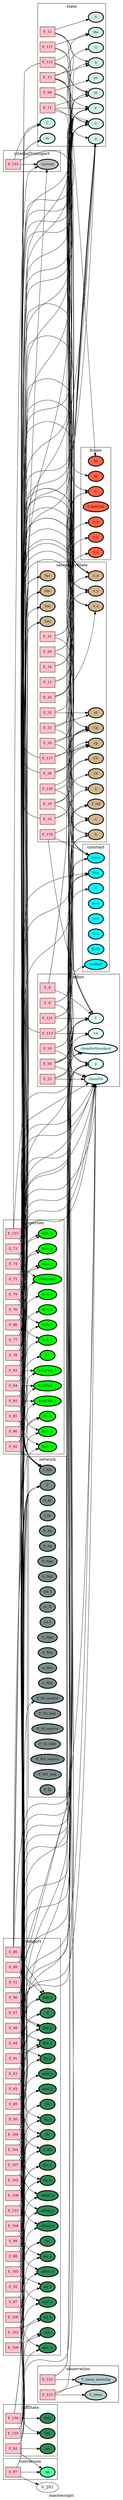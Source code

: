 digraph macroscopic {
label=macroscopic;
rankdir=LR;
E_43 -> V_113  [splines=ortho];
E_43 -> V_150  [splines=ortho];
E_43 -> V_186  [splines=ortho];
E_43 -> V_2  [splines=ortho];
E_44 -> V_113  [splines=ortho];
E_44 -> V_149  [splines=ortho];
E_44 -> V_187  [splines=ortho];
E_44 -> V_2  [splines=ortho];
E_45 -> V_113  [splines=ortho];
E_45 -> V_148  [splines=ortho];
E_45 -> V_188  [splines=ortho];
E_45 -> V_2  [splines=ortho];
E_46 -> V_138  [splines=ortho];
E_46 -> V_150  [splines=ortho];
E_46 -> V_190  [splines=ortho];
E_46 -> V_2  [splines=ortho];
E_89 -> V_114  [splines=ortho];
E_89 -> V_150  [splines=ortho];
E_89 -> V_180  [splines=ortho];
E_89 -> V_2  [splines=ortho];
E_47 -> V_138  [splines=ortho];
E_47 -> V_149  [splines=ortho];
E_47 -> V_191  [splines=ortho];
E_47 -> V_2  [splines=ortho];
E_90 -> V_114  [splines=ortho];
E_90 -> V_150  [splines=ortho];
E_90 -> V_181  [splines=ortho];
E_90 -> V_2  [splines=ortho];
E_48 -> V_138  [splines=ortho];
E_48 -> V_148  [splines=ortho];
E_48 -> V_192  [splines=ortho];
E_48 -> V_2  [splines=ortho];
E_91 -> V_114  [splines=ortho];
E_91 -> V_148  [splines=ortho];
E_91 -> V_182  [splines=ortho];
E_91 -> V_2  [splines=ortho];
E_49 -> V_112  [splines=ortho];
E_49 -> V_2  [splines=ortho];
E_50 -> V_104  [splines=ortho];
E_50 -> V_138  [splines=ortho];
E_50 -> V_157  [splines=ortho];
E_50 -> V_2  [splines=ortho];
E_51 -> V_112  [splines=ortho];
E_51 -> V_150  [splines=ortho];
E_51 -> V_183  [splines=ortho];
E_51 -> V_189  [splines=ortho];
E_51 -> V_2  [splines=ortho];
E_52 -> V_158  [splines=ortho];
E_52 -> V_159  [splines=ortho];
E_87 -> V_160  [splines=ortho];
E_87 -> V_2  [splines=ortho];
E_88 -> V_154  [splines=ortho];
E_88 -> V_2  [splines=ortho];
E_99 -> V_136  [splines=ortho];
E_99 -> V_160  [splines=ortho];
E_99 -> V_2  [splines=ortho];
E_100 -> V_136  [splines=ortho];
E_100 -> V_154  [splines=ortho];
E_100 -> V_2  [splines=ortho];
E_101 -> V_136  [splines=ortho];
E_101 -> V_155  [splines=ortho];
E_101 -> V_2  [splines=ortho];
E_102 -> V_136  [splines=ortho];
E_102 -> V_156  [splines=ortho];
E_102 -> V_2  [splines=ortho];
E_103 -> V_151  [splines=ortho];
E_103 -> V_2  [splines=ortho];
E_104 -> V_152  [splines=ortho];
E_104 -> V_2  [splines=ortho];
E_105 -> V_153  [splines=ortho];
E_105 -> V_2  [splines=ortho];
E_106 -> V_101  [splines=ortho];
E_106 -> V_151  [splines=ortho];
E_107 -> V_155  [splines=ortho];
E_107 -> V_2  [splines=ortho];
E_108 -> V_156  [splines=ortho];
E_108 -> V_2  [splines=ortho];
E_109 -> V_2  [splines=ortho];
E_109 -> V_211  [splines=ortho];
E_133 -> V_143  [splines=ortho];
E_133 -> V_159  [splines=ortho];
subgraph cluster_macroscopic___transport {
label=transport;
rankdir=LR;
V_151 [fillcolor=seagreen, fontsize=12, label=fq_x, penwidth=3, style=filled];
V_152 [fillcolor=seagreen, fontsize=12, label=fq_y, penwidth=3, style=filled];
V_153 [fillcolor=seagreen, fontsize=12, label=fq_z, penwidth=3, style=filled];
V_154 [fillcolor=seagreen, fontsize=12, label=fnd_x, penwidth=3, style=filled];
V_155 [fillcolor=seagreen, fontsize=12, label=fnd_y, penwidth=3, style=filled];
V_156 [fillcolor=seagreen, fontsize=12, label=fnd_z, penwidth=3, style=filled];
V_157 [fillcolor=seagreen, fontsize=12, label=d, penwidth=3, style=filled];
V_158 [fillcolor=seagreen, fontsize=12, label=c_AS, penwidth=3, style=filled];
V_159 [fillcolor=seagreen, fontsize=12, label=fV, penwidth=3, style=filled];
V_160 [fillcolor=seagreen, fontsize=12, label=fnc_x, penwidth=3, style=filled];
V_194 [fillcolor=seagreen, fontsize=12, label=anc_x, penwidth=3, style=filled];
V_195 [fillcolor=seagreen, fontsize=12, label=and_x, penwidth=3, style=filled];
V_204 [fillcolor=seagreen, fontsize=12, label=aHnc_x, penwidth=3, style=filled];
V_205 [fillcolor=seagreen, fontsize=12, label=aHnd_x, penwidth=3, style=filled];
V_206 [fillcolor=seagreen, fontsize=12, label=aHnd_y, penwidth=3, style=filled];
V_207 [fillcolor=seagreen, fontsize=12, label=aHnd_z, penwidth=3, style=filled];
V_208 [fillcolor=seagreen, fontsize=12, label=aq_x, penwidth=3, style=filled];
V_209 [fillcolor=seagreen, fontsize=12, label=aq_y, penwidth=3, style=filled];
V_210 [fillcolor=seagreen, fontsize=12, label=aq_z, penwidth=3, style=filled];
V_211 [fillcolor=seagreen, fontsize=12, label=fw, penwidth=3, style=filled];
V_212 [fillcolor=seagreen, fontsize=12, label=and_y, penwidth=3, style=filled];
V_213 [fillcolor=seagreen, fontsize=12, label=and_z, penwidth=3, style=filled];
V_214 [fillcolor=seagreen, fontsize=12, label=aw, penwidth=3, style=filled];
V_234 [fillcolor=seagreen, fontsize=12, label=fm, penwidth=3, style=filled];
E_43 [fillcolor=pink, fontsize=12, shape=box, style=filled];
E_43 -> V_151  [splines=ortho];
E_44 [fillcolor=pink, fontsize=12, shape=box, style=filled];
E_44 -> V_152  [splines=ortho];
E_45 [fillcolor=pink, fontsize=12, shape=box, style=filled];
E_45 -> V_153  [splines=ortho];
E_46 [fillcolor=pink, fontsize=12, shape=box, style=filled];
E_46 -> V_154  [splines=ortho];
E_89 [fillcolor=pink, fontsize=12, shape=box, style=filled];
E_89 -> V_154  [splines=ortho];
E_47 [fillcolor=pink, fontsize=12, shape=box, style=filled];
E_47 -> V_155  [splines=ortho];
E_90 [fillcolor=pink, fontsize=12, shape=box, style=filled];
E_90 -> V_155  [splines=ortho];
E_48 [fillcolor=pink, fontsize=12, shape=box, style=filled];
E_48 -> V_156  [splines=ortho];
E_91 [fillcolor=pink, fontsize=12, shape=box, style=filled];
E_91 -> V_156  [splines=ortho];
E_49 [fillcolor=pink, fontsize=12, shape=box, style=filled];
E_49 -> V_157  [splines=ortho];
E_50 [fillcolor=pink, fontsize=12, shape=box, style=filled];
E_50 -> V_158  [splines=ortho];
E_51 [fillcolor=pink, fontsize=12, shape=box, style=filled];
E_51 -> V_159  [splines=ortho];
E_52 [fillcolor=pink, fontsize=12, shape=box, style=filled];
E_52 -> V_160  [splines=ortho];
E_87 [fillcolor=pink, fontsize=12, shape=box, style=filled];
E_87 -> V_194  [splines=ortho];
E_88 [fillcolor=pink, fontsize=12, shape=box, style=filled];
E_88 -> V_195  [splines=ortho];
E_99 [fillcolor=pink, fontsize=12, shape=box, style=filled];
E_99 -> V_204  [splines=ortho];
E_100 [fillcolor=pink, fontsize=12, shape=box, style=filled];
E_100 -> V_205  [splines=ortho];
E_101 [fillcolor=pink, fontsize=12, shape=box, style=filled];
E_101 -> V_206  [splines=ortho];
E_102 [fillcolor=pink, fontsize=12, shape=box, style=filled];
E_102 -> V_207  [splines=ortho];
E_103 [fillcolor=pink, fontsize=12, shape=box, style=filled];
E_103 -> V_208  [splines=ortho];
E_104 [fillcolor=pink, fontsize=12, shape=box, style=filled];
E_104 -> V_209  [splines=ortho];
E_105 [fillcolor=pink, fontsize=12, shape=box, style=filled];
E_105 -> V_210  [splines=ortho];
E_106 [fillcolor=pink, fontsize=12, shape=box, style=filled];
E_106 -> V_211  [splines=ortho];
E_107 [fillcolor=pink, fontsize=12, shape=box, style=filled];
E_107 -> V_212  [splines=ortho];
E_108 [fillcolor=pink, fontsize=12, shape=box, style=filled];
E_108 -> V_213  [splines=ortho];
E_109 [fillcolor=pink, fontsize=12, shape=box, style=filled];
E_109 -> V_214  [splines=ortho];
E_133 [fillcolor=pink, fontsize=12, shape=box, style=filled];
E_133 -> V_234  [splines=ortho];
}

subgraph cluster_macroscopic___geometry {
label=geometry;
rankdir=LR;
}

E_73 -> V_108  [splines=ortho];
E_73 -> V_110  [splines=ortho];
E_73 -> V_114  [splines=ortho];
E_73 -> V_118  [splines=ortho];
E_73 -> V_27  [splines=ortho];
E_74 -> V_108  [splines=ortho];
E_74 -> V_110  [splines=ortho];
E_74 -> V_114  [splines=ortho];
E_74 -> V_119  [splines=ortho];
E_74 -> V_27  [splines=ortho];
E_75 -> V_108  [splines=ortho];
E_75 -> V_110  [splines=ortho];
E_75 -> V_114  [splines=ortho];
E_75 -> V_120  [splines=ortho];
E_75 -> V_27  [splines=ortho];
E_76 -> V_108  [splines=ortho];
E_76 -> V_110  [splines=ortho];
E_76 -> V_112  [splines=ortho];
E_76 -> V_114  [splines=ortho];
E_76 -> V_118  [splines=ortho];
E_76 -> V_132  [splines=ortho];
E_76 -> V_27  [splines=ortho];
E_77 -> V_108  [splines=ortho];
E_77 -> V_110  [splines=ortho];
E_77 -> V_112  [splines=ortho];
E_77 -> V_114  [splines=ortho];
E_77 -> V_119  [splines=ortho];
E_77 -> V_132  [splines=ortho];
E_77 -> V_27  [splines=ortho];
E_78 -> V_108  [splines=ortho];
E_78 -> V_110  [splines=ortho];
E_78 -> V_112  [splines=ortho];
E_78 -> V_114  [splines=ortho];
E_78 -> V_120  [splines=ortho];
E_78 -> V_132  [splines=ortho];
E_78 -> V_27  [splines=ortho];
E_79 -> V_110  [splines=ortho];
E_79 -> V_118  [splines=ortho];
E_79 -> V_124  [splines=ortho];
E_79 -> V_27  [splines=ortho];
E_80 -> V_110  [splines=ortho];
E_80 -> V_119  [splines=ortho];
E_80 -> V_124  [splines=ortho];
E_80 -> V_27  [splines=ortho];
E_81 -> V_110  [splines=ortho];
E_81 -> V_120  [splines=ortho];
E_81 -> V_124  [splines=ortho];
E_81 -> V_27  [splines=ortho];
E_82 -> V_143  [splines=ortho];
E_82 -> V_27  [splines=ortho];
E_83 -> V_108  [splines=ortho];
E_83 -> V_111  [splines=ortho];
E_83 -> V_114  [splines=ortho];
E_83 -> V_118  [splines=ortho];
E_83 -> V_27  [splines=ortho];
E_84 -> V_108  [splines=ortho];
E_84 -> V_111  [splines=ortho];
E_84 -> V_114  [splines=ortho];
E_84 -> V_119  [splines=ortho];
E_84 -> V_27  [splines=ortho];
E_85 -> V_108  [splines=ortho];
E_85 -> V_111  [splines=ortho];
E_85 -> V_114  [splines=ortho];
E_85 -> V_120  [splines=ortho];
E_85 -> V_27  [splines=ortho];
E_86 -> V_136  [splines=ortho];
E_86 -> V_27  [splines=ortho];
E_115 -> V_217  [splines=ortho];
E_115 -> V_218  [splines=ortho];
subgraph cluster_macroscopic___properties {
label=properties;
rankdir=LR;
V_180 [fillcolor=green, fontsize=12, label=kdA_x, penwidth=3, style=filled];
V_181 [fillcolor=green, fontsize=12, label=kdA_y, penwidth=3, style=filled];
V_182 [fillcolor=green, fontsize=12, label=kdA_z, penwidth=3, style=filled];
V_183 [fillcolor=green, fontsize=12, label=kcA_x, penwidth=3, style=filled];
V_184 [fillcolor=green, fontsize=12, label=kcA_y, penwidth=3, style=filled];
V_185 [fillcolor=green, fontsize=12, label=kcA_z, penwidth=3, style=filled];
V_186 [fillcolor=green, fontsize=12, label=kqA_x, penwidth=3, style=filled];
V_187 [fillcolor=green, fontsize=12, label=kqA_y, penwidth=3, style=filled];
V_188 [fillcolor=green, fontsize=12, label=kqA_z, penwidth=3, style=filled];
V_189 [fillcolor=green, fontsize=12, label=rhoA, penwidth=3, style=filled];
V_190 [fillcolor=green, fontsize=12, label=kdAFick_x, penwidth=3, style=filled];
V_191 [fillcolor=green, fontsize=12, label=kdAFick_y, penwidth=3, style=filled];
V_192 [fillcolor=green, fontsize=12, label=kdAFick_z, penwidth=3, style=filled];
V_193 [fillcolor=green, fontsize=12, label=hA, penwidth=3, style=filled];
V_219 [fillcolor=green, fontsize=12, label=elResistant, penwidth=3, style=filled];
E_73 [fillcolor=pink, fontsize=12, shape=box, style=filled];
E_73 -> V_180  [splines=ortho];
E_74 [fillcolor=pink, fontsize=12, shape=box, style=filled];
E_74 -> V_181  [splines=ortho];
E_75 [fillcolor=pink, fontsize=12, shape=box, style=filled];
E_75 -> V_182  [splines=ortho];
E_76 [fillcolor=pink, fontsize=12, shape=box, style=filled];
E_76 -> V_183  [splines=ortho];
E_77 [fillcolor=pink, fontsize=12, shape=box, style=filled];
E_77 -> V_184  [splines=ortho];
E_78 [fillcolor=pink, fontsize=12, shape=box, style=filled];
E_78 -> V_185  [splines=ortho];
E_79 [fillcolor=pink, fontsize=12, shape=box, style=filled];
E_79 -> V_186  [splines=ortho];
E_80 [fillcolor=pink, fontsize=12, shape=box, style=filled];
E_80 -> V_187  [splines=ortho];
E_81 [fillcolor=pink, fontsize=12, shape=box, style=filled];
E_81 -> V_188  [splines=ortho];
E_82 [fillcolor=pink, fontsize=12, shape=box, style=filled];
E_82 -> V_189  [splines=ortho];
E_83 [fillcolor=pink, fontsize=12, shape=box, style=filled];
E_83 -> V_190  [splines=ortho];
E_84 [fillcolor=pink, fontsize=12, shape=box, style=filled];
E_84 -> V_191  [splines=ortho];
E_85 [fillcolor=pink, fontsize=12, shape=box, style=filled];
E_85 -> V_192  [splines=ortho];
E_86 [fillcolor=pink, fontsize=12, shape=box, style=filled];
E_86 -> V_193  [splines=ortho];
E_115 [fillcolor=pink, fontsize=12, shape=box, style=filled];
E_115 -> V_219  [splines=ortho];
}

subgraph cluster_macroscopic___network {
label=network;
rankdir=LR;
V_10 [fillcolor=lightcyan4, fontsize=12, label=S_Iq, penwidth=3, style=filled];
V_11 [fillcolor=lightcyan4, fontsize=12, label=I_tu, penwidth=3, style=filled];
V_12 [fillcolor=lightcyan4, fontsize=12, label=S_Ap, penwidth=3, style=filled];
V_13 [fillcolor=lightcyan4, fontsize=12, label=S_Aq, penwidth=3, style=filled];
V_14 [fillcolor=lightcyan4, fontsize=12, label=S_Npu, penwidth=3, style=filled];
V_15 [fillcolor=lightcyan4, fontsize=12, label=S_Nqt, penwidth=3, style=filled];
V_16 [fillcolor=lightcyan4, fontsize=12, label=mv_I, penwidth=3, style=filled];
V_17 [fillcolor=lightcyan4, fontsize=12, label=cz_N, penwidth=3, style=filled];
V_18 [fillcolor=lightcyan4, fontsize=12, label=cz_I, penwidth=3, style=filled];
V_19 [fillcolor=lightcyan4, fontsize=12, label=A_Npq, penwidth=3, style=filled];
V_2 [fillcolor=lightcyan4, fontsize=12, label=F, penwidth=3, style=filled];
V_20 [fillcolor=lightcyan4, fontsize=12, label=A_Ntu, penwidth=3, style=filled];
V_21 [fillcolor=lightcyan4, fontsize=12, label=u_Ntu, penwidth=3, style=filled];
V_22 [fillcolor=lightcyan4, fontsize=12, label=y_Ntu, penwidth=3, style=filled];
V_27 [fillcolor=lightcyan4, fontsize=12, label=I_NA, penwidth=3, style=filled];
V_3 [fillcolor=lightcyan4, fontsize=12, label=F_NI_source, penwidth=3, style=filled];
V_4 [fillcolor=lightcyan4, fontsize=12, label=F_NI_sink, penwidth=3, style=filled];
V_5 [fillcolor=lightcyan4, fontsize=12, label=F_AI_source, penwidth=3, style=filled];
V_6 [fillcolor=lightcyan4, fontsize=12, label=F_AI_sink, penwidth=3, style=filled];
V_7 [fillcolor=lightcyan4, fontsize=12, label=F_NA_source, penwidth=3, style=filled];
V_8 [fillcolor=lightcyan4, fontsize=12, label=F_NA_sink, penwidth=3, style=filled];
V_9 [fillcolor=lightcyan4, fontsize=12, label=S_Ip, penwidth=3, style=filled];
}

subgraph cluster_macroscopic___differenceOperator {
label=differenceOperator;
rankdir=LR;
}

subgraph cluster_macroscopic___frame {
label=frame;
rankdir=LR;
V_1 [fillcolor=tomato, fontsize=12, label=t, penwidth=3, style=filled];
V_105 [fillcolor=tomato, fontsize=12, label=to, penwidth=3, style=filled];
V_106 [fillcolor=tomato, fontsize=12, label=te, penwidth=3, style=filled];
V_107 [fillcolor=tomato, fontsize=12, label=t_interval, penwidth=3, style=filled];
V_23 [fillcolor=tomato, fontsize=12, label=r_x, penwidth=3, style=filled];
V_24 [fillcolor=tomato, fontsize=12, label=r_y, penwidth=3, style=filled];
V_25 [fillcolor=tomato, fontsize=12, label=r_z, penwidth=3, style=filled];
}

E_11 -> V_108  [splines=ortho];
E_11 -> V_110  [splines=ortho];
E_11 -> V_112  [splines=ortho];
E_112 -> V_1  [splines=ortho];
E_112 -> V_105  [splines=ortho];
E_112 -> V_106  [splines=ortho];
E_112 -> V_215  [splines=ortho];
E_112 -> V_216  [splines=ortho];
E_12 -> V_108  [splines=ortho];
E_12 -> V_109  [splines=ortho];
E_12 -> V_113  [splines=ortho];
E_13 -> V_108  [splines=ortho];
E_13 -> V_109  [splines=ortho];
E_13 -> V_110  [splines=ortho];
E_13 -> V_112  [splines=ortho];
E_13 -> V_113  [splines=ortho];
E_98 -> V_101  [splines=ortho];
E_98 -> V_111  [splines=ortho];
E_111 -> V_101  [splines=ortho];
E_111 -> V_115  [splines=ortho];
subgraph cluster_macroscopic___state {
label=state;
rankdir=LR;
V_108 [fillcolor=lightcyan2, fontsize=12, label=U, penwidth=3, style=filled];
V_109 [fillcolor=lightcyan2, fontsize=12, label=S, penwidth=3, style=filled];
V_110 [fillcolor=lightcyan2, fontsize=12, label=V, penwidth=3, style=filled];
V_111 [fillcolor=lightcyan2, fontsize=12, label=n, penwidth=3, style=filled];
V_115 [fillcolor=lightcyan2, fontsize=12, label=H, penwidth=3, style=filled];
V_116 [fillcolor=lightcyan2, fontsize=12, label=A, penwidth=3, style=filled];
V_117 [fillcolor=lightcyan2, fontsize=12, label=G, penwidth=3, style=filled];
V_137 [fillcolor=lightcyan2, fontsize=12, label=m, penwidth=3, style=filled];
V_144 [fillcolor=lightcyan2, fontsize=12, label=C, penwidth=3, style=filled];
V_203 [fillcolor=lightcyan2, fontsize=12, label=no, penwidth=3, style=filled];
V_216 [fillcolor=lightcyan2, fontsize=12, label=Ho, penwidth=3, style=filled];
E_11 [fillcolor=pink, fontsize=12, shape=box, style=filled];
E_11 -> V_115  [splines=ortho];
E_112 [fillcolor=pink, fontsize=12, shape=box, style=filled];
E_112 -> V_115  [splines=ortho];
E_12 [fillcolor=pink, fontsize=12, shape=box, style=filled];
E_12 -> V_116  [splines=ortho];
E_13 [fillcolor=pink, fontsize=12, shape=box, style=filled];
E_13 -> V_117  [splines=ortho];
E_98 [fillcolor=pink, fontsize=12, shape=box, style=filled];
E_98 -> V_203  [splines=ortho];
E_111 [fillcolor=pink, fontsize=12, shape=box, style=filled];
E_111 -> V_216  [splines=ortho];
}

subgraph cluster_macroscopic___constant {
label=constant;
rankdir=LR;
V_101 [fillcolor=cyan, fontsize=12, label=value, penwidth=3, style=filled];
V_102 [fillcolor=cyan, fontsize=12, label=zero, penwidth=3, style=filled];
V_103 [fillcolor=cyan, fontsize=12, label=one, penwidth=3, style=filled];
V_104 [fillcolor=cyan, fontsize=12, label=oneHalf, penwidth=3, style=filled];
V_121 [fillcolor=cyan, fontsize=12, label=Avo, penwidth=3, style=filled];
V_122 [fillcolor=cyan, fontsize=12, label=Boltz, penwidth=3, style=filled];
V_123 [fillcolor=cyan, fontsize=12, label=R, penwidth=3, style=filled];
V_132 [fillcolor=cyan, fontsize=12, label=Mm, penwidth=3, style=filled];
}

E_8 -> V_108  [splines=ortho];
E_8 -> V_110  [splines=ortho];
E_9 -> V_108  [splines=ortho];
E_9 -> V_109  [splines=ortho];
E_121 -> V_115  [splines=ortho];
E_121 -> V_124  [splines=ortho];
E_121 -> V_222  [splines=ortho];
E_10 -> V_108  [splines=ortho];
E_10 -> V_111  [splines=ortho];
E_54 -> V_113  [splines=ortho];
E_54 -> V_123  [splines=ortho];
E_54 -> V_140  [splines=ortho];
E_54 -> V_161  [splines=ortho];
E_53 -> V_101  [splines=ortho];
E_53 -> V_114  [splines=ortho];
E_113 -> V_108  [splines=ortho];
E_113 -> V_144  [splines=ortho];
subgraph cluster_macroscopic___effort {
label=effort;
rankdir=LR;
V_112 [fillcolor=lightcyan1, fontsize=12, label=p, penwidth=3, style=filled];
V_113 [fillcolor=lightcyan1, fontsize=12, label=T, penwidth=3, style=filled];
V_114 [fillcolor=lightcyan1, fontsize=12, label=chemPot, penwidth=3, style=filled];
V_161 [fillcolor=lightcyan1, fontsize=12, label=chemPotStandard, penwidth=3, style=filled];
V_217 [fillcolor=lightcyan1, fontsize=12, label=Ue, penwidth=3, style=filled];
E_8 [fillcolor=pink, fontsize=12, shape=box, style=filled];
E_8 -> V_112  [splines=ortho];
E_9 [fillcolor=pink, fontsize=12, shape=box, style=filled];
E_9 -> V_113  [splines=ortho];
E_121 [fillcolor=pink, fontsize=12, shape=box, style=filled];
E_121 -> V_113  [splines=ortho];
E_10 [fillcolor=pink, fontsize=12, shape=box, style=filled];
E_10 -> V_114  [splines=ortho];
E_54 [fillcolor=pink, fontsize=12, shape=box, style=filled];
E_54 -> V_114  [splines=ortho];
E_53 [fillcolor=pink, fontsize=12, shape=box, style=filled];
E_53 -> V_161  [splines=ortho];
E_113 [fillcolor=pink, fontsize=12, shape=box, style=filled];
E_113 -> V_217  [splines=ortho];
}

E_14 -> V_1  [splines=ortho];
E_14 -> V_23  [splines=ortho];
E_15 -> V_1  [splines=ortho];
E_15 -> V_24  [splines=ortho];
E_16 -> V_1  [splines=ortho];
E_16 -> V_25  [splines=ortho];
E_18 -> V_113  [splines=ortho];
E_18 -> V_115  [splines=ortho];
E_117 -> V_137  [splines=ortho];
E_117 -> V_141  [splines=ortho];
E_19 -> V_108  [splines=ortho];
E_19 -> V_113  [splines=ortho];
E_29 -> V_111  [splines=ortho];
E_29 -> V_115  [splines=ortho];
E_31 -> V_110  [splines=ortho];
E_31 -> V_111  [splines=ortho];
E_32 -> V_111  [splines=ortho];
E_33 -> V_111  [splines=ortho];
E_33 -> V_139  [splines=ortho];
E_34 -> V_124  [splines=ortho];
E_34 -> V_137  [splines=ortho];
E_120 -> V_101  [splines=ortho];
E_120 -> V_141  [splines=ortho];
E_35 -> V_125  [splines=ortho];
E_35 -> V_137  [splines=ortho];
E_119 -> V_101  [splines=ortho];
E_119 -> V_113  [splines=ortho];
subgraph cluster_macroscopic___secondaryState {
label=secondaryState;
rankdir=LR;
V_118 [fillcolor=tan, fontsize=12, label=v_x, penwidth=3, style=filled];
V_119 [fillcolor=tan, fontsize=12, label=v_y, penwidth=3, style=filled];
V_120 [fillcolor=tan, fontsize=12, label=v_z, penwidth=3, style=filled];
V_124 [fillcolor=tan, fontsize=12, label=Cp, penwidth=3, style=filled];
V_125 [fillcolor=tan, fontsize=12, label=CV, penwidth=3, style=filled];
V_136 [fillcolor=tan, fontsize=12, label=h, penwidth=3, style=filled];
V_138 [fillcolor=tan, fontsize=12, label=c, penwidth=3, style=filled];
V_139 [fillcolor=tan, fontsize=12, label=nt, penwidth=3, style=filled];
V_140 [fillcolor=tan, fontsize=12, label=x, penwidth=3, style=filled];
V_141 [fillcolor=tan, fontsize=12, label=cp, penwidth=3, style=filled];
V_142 [fillcolor=tan, fontsize=12, label=cV, penwidth=3, style=filled];
V_143 [fillcolor=tan, fontsize=12, label=rho, penwidth=3, style=filled];
V_148 [fillcolor=tan, fontsize=12, label=Axy, penwidth=3, style=filled];
V_149 [fillcolor=tan, fontsize=12, label=Axz, penwidth=3, style=filled];
V_150 [fillcolor=tan, fontsize=12, label=Ayz, penwidth=3, style=filled];
V_222 [fillcolor=tan, fontsize=12, label=T_ref, penwidth=3, style=filled];
E_14 [fillcolor=pink, fontsize=12, shape=box, style=filled];
E_14 -> V_118  [splines=ortho];
E_15 [fillcolor=pink, fontsize=12, shape=box, style=filled];
E_15 -> V_119  [splines=ortho];
E_16 [fillcolor=pink, fontsize=12, shape=box, style=filled];
E_16 -> V_120  [splines=ortho];
E_18 [fillcolor=pink, fontsize=12, shape=box, style=filled];
E_18 -> V_124  [splines=ortho];
E_117 [fillcolor=pink, fontsize=12, shape=box, style=filled];
E_117 -> V_124  [splines=ortho];
E_19 [fillcolor=pink, fontsize=12, shape=box, style=filled];
E_19 -> V_125  [splines=ortho];
E_29 [fillcolor=pink, fontsize=12, shape=box, style=filled];
E_29 -> V_136  [splines=ortho];
E_31 [fillcolor=pink, fontsize=12, shape=box, style=filled];
E_31 -> V_138  [splines=ortho];
E_32 [fillcolor=pink, fontsize=12, shape=box, style=filled];
E_32 -> V_139  [splines=ortho];
E_33 [fillcolor=pink, fontsize=12, shape=box, style=filled];
E_33 -> V_140  [splines=ortho];
E_34 [fillcolor=pink, fontsize=12, shape=box, style=filled];
E_34 -> V_141  [splines=ortho];
E_120 [fillcolor=pink, fontsize=12, shape=box, style=filled];
E_120 -> V_141  [splines=ortho];
E_35 [fillcolor=pink, fontsize=12, shape=box, style=filled];
E_35 -> V_142  [splines=ortho];
E_119 [fillcolor=pink, fontsize=12, shape=box, style=filled];
E_119 -> V_222  [splines=ortho];
}

E_97 -> V_201  [splines=ortho];
E_97 -> V_3  [splines=ortho];
subgraph cluster_macroscopic___conversion {
label=conversion;
rankdir=LR;
V_202 [fillcolor=seagreen1, fontsize=12, label=np, penwidth=3, style=filled];
E_97 [fillcolor=pink, fontsize=12, shape=box, style=filled];
E_97 -> V_202  [splines=ortho];
}

E_92 -> V_110  [splines=ortho];
E_92 -> V_194  [splines=ortho];
E_92 -> V_195  [splines=ortho];
E_92 -> V_202  [splines=ortho];
E_110 -> V_204  [splines=ortho];
E_110 -> V_205  [splines=ortho];
E_110 -> V_206  [splines=ortho];
E_110 -> V_207  [splines=ortho];
E_110 -> V_208  [splines=ortho];
E_110 -> V_209  [splines=ortho];
E_110 -> V_210  [splines=ortho];
E_110 -> V_214  [splines=ortho];
E_116 -> V_2  [splines=ortho];
E_116 -> V_218  [splines=ortho];
E_116 -> V_219  [splines=ortho];
subgraph cluster_macroscopic___diffState {
label=diffState;
rankdir=LR;
V_196 [fillcolor=seagreen4, fontsize=12, label=an, penwidth=3, style=filled];
V_215 [fillcolor=seagreen4, fontsize=12, label=dH, penwidth=3, style=filled];
V_220 [fillcolor=seagreen4, fontsize=12, label=dUe, penwidth=3, style=filled];
E_92 [fillcolor=pink, fontsize=12, shape=box, style=filled];
E_92 -> V_196  [splines=ortho];
E_110 [fillcolor=pink, fontsize=12, shape=box, style=filled];
E_110 -> V_215  [splines=ortho];
E_116 [fillcolor=pink, fontsize=12, shape=box, style=filled];
E_116 -> V_220  [splines=ortho];
}

E_114 -> V_1  [splines=ortho];
E_114 -> V_144  [splines=ortho];
subgraph cluster_macroscopic___internalTransport {
label=internalTransport;
rankdir=LR;
V_218 [fillcolor=grey, fontsize=12, label=current, penwidth=3, style=filled];
E_114 [fillcolor=pink, fontsize=12, shape=box, style=filled];
E_114 -> V_218  [splines=ortho];
}

subgraph cluster_macroscopic___controlInput {
label=controlInput;
rankdir=LR;
}

E_122 -> V_101  [splines=ortho];
E_122 -> V_113  [splines=ortho];
E_123 -> V_113  [splines=ortho];
E_123 -> V_223  [splines=ortho];
subgraph cluster_macroscopic___observation {
label=observation;
rankdir=LR;
V_223 [fillcolor=lightcyan3, fontsize=12, label=T_meas_norming, penwidth=3, style=filled];
V_224 [fillcolor=lightcyan3, fontsize=12, label=T_meas, penwidth=3, style=filled];
E_122 [fillcolor=pink, fontsize=12, shape=box, style=filled];
E_122 -> V_223  [splines=ortho];
E_123 [fillcolor=pink, fontsize=12, shape=box, style=filled];
E_123 -> V_224  [splines=ortho];
}

}
